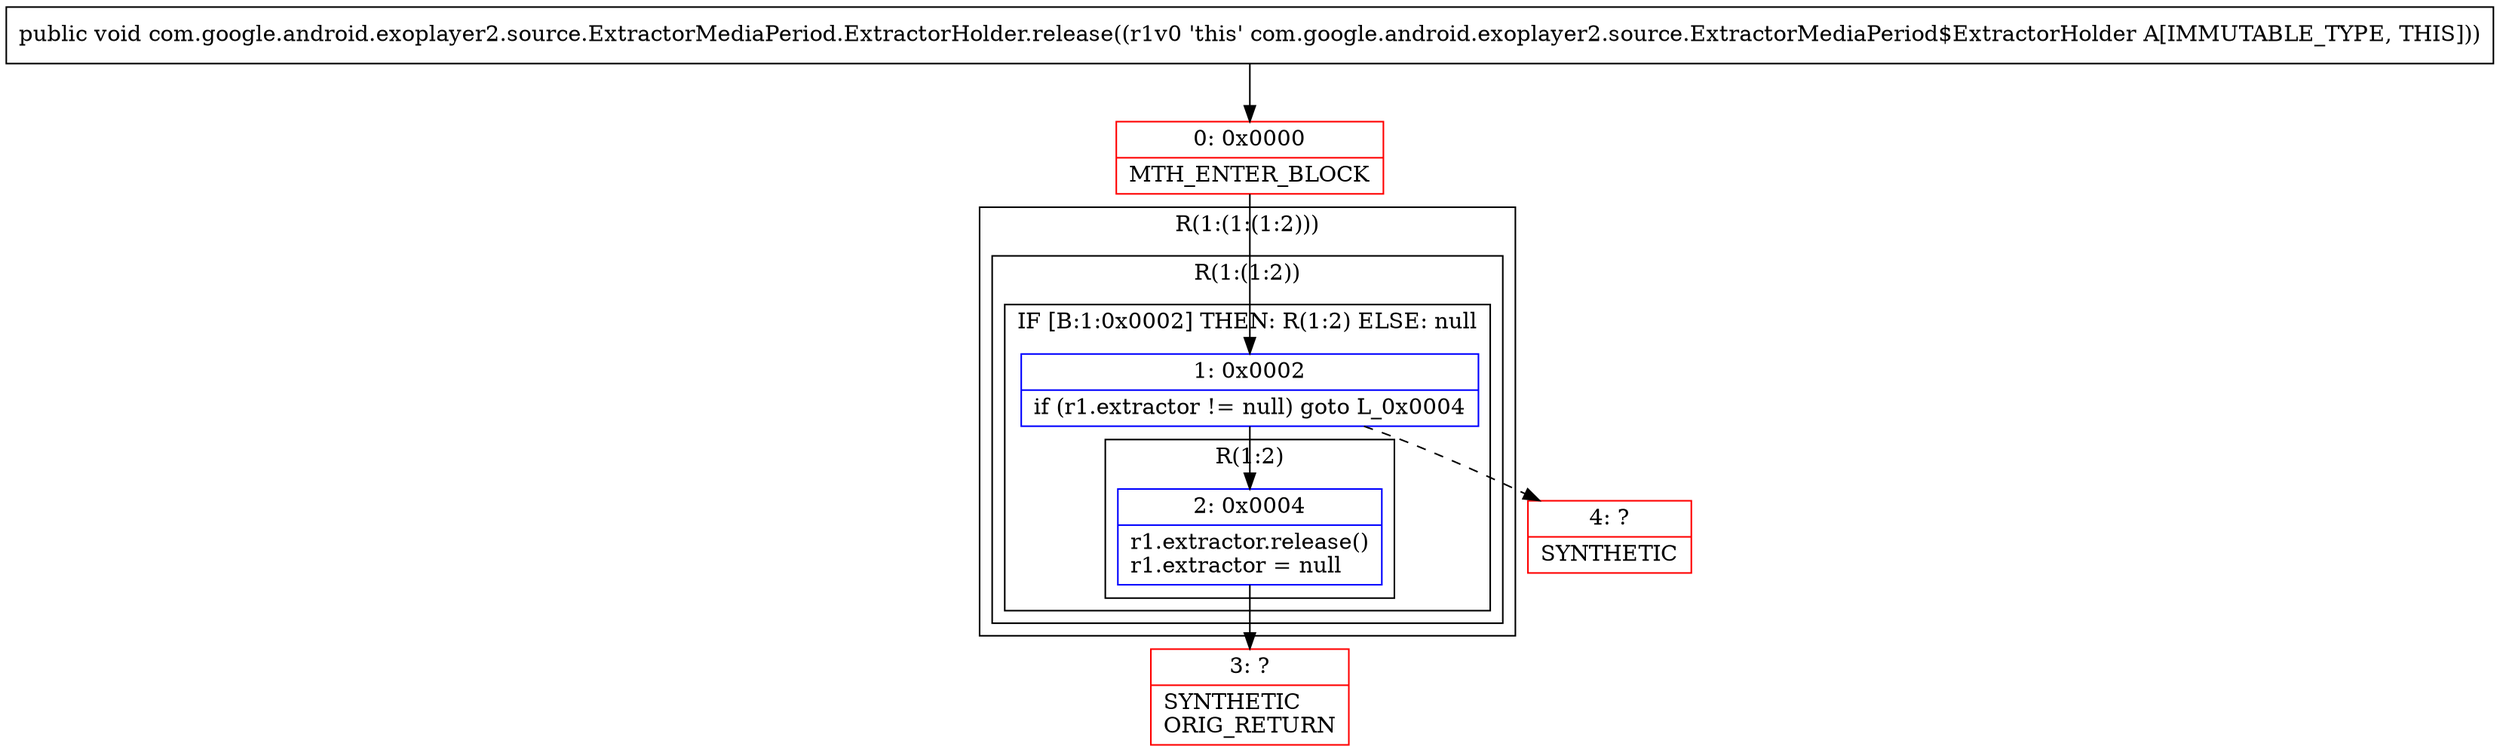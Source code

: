 digraph "CFG forcom.google.android.exoplayer2.source.ExtractorMediaPeriod.ExtractorHolder.release()V" {
subgraph cluster_Region_715047559 {
label = "R(1:(1:(1:2)))";
node [shape=record,color=blue];
subgraph cluster_Region_2031688214 {
label = "R(1:(1:2))";
node [shape=record,color=blue];
subgraph cluster_IfRegion_554834295 {
label = "IF [B:1:0x0002] THEN: R(1:2) ELSE: null";
node [shape=record,color=blue];
Node_1 [shape=record,label="{1\:\ 0x0002|if (r1.extractor != null) goto L_0x0004\l}"];
subgraph cluster_Region_1256848986 {
label = "R(1:2)";
node [shape=record,color=blue];
Node_2 [shape=record,label="{2\:\ 0x0004|r1.extractor.release()\lr1.extractor = null\l}"];
}
}
}
}
Node_0 [shape=record,color=red,label="{0\:\ 0x0000|MTH_ENTER_BLOCK\l}"];
Node_3 [shape=record,color=red,label="{3\:\ ?|SYNTHETIC\lORIG_RETURN\l}"];
Node_4 [shape=record,color=red,label="{4\:\ ?|SYNTHETIC\l}"];
MethodNode[shape=record,label="{public void com.google.android.exoplayer2.source.ExtractorMediaPeriod.ExtractorHolder.release((r1v0 'this' com.google.android.exoplayer2.source.ExtractorMediaPeriod$ExtractorHolder A[IMMUTABLE_TYPE, THIS])) }"];
MethodNode -> Node_0;
Node_1 -> Node_2;
Node_1 -> Node_4[style=dashed];
Node_2 -> Node_3;
Node_0 -> Node_1;
}

